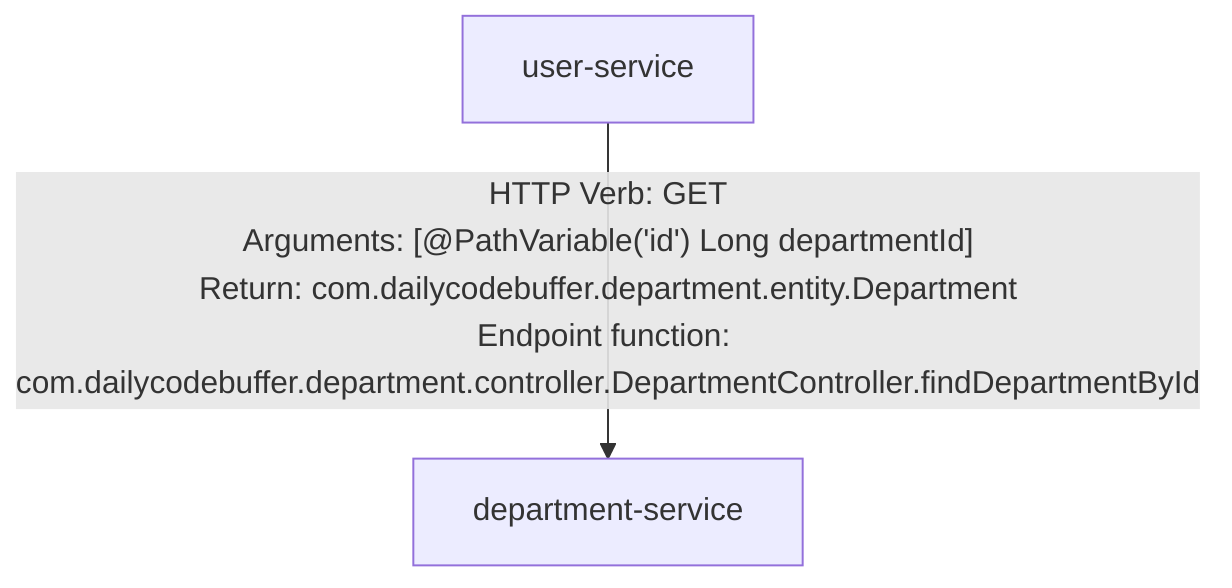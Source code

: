 graph TD
    user-service-->|"HTTP Verb: GET<br/>Arguments: [@PathVariable('id') Long departmentId]<br/>Return: com.dailycodebuffer.department.entity.Department<br/>Endpoint function: com.dailycodebuffer.department.controller.DepartmentController.findDepartmentById"|department-service